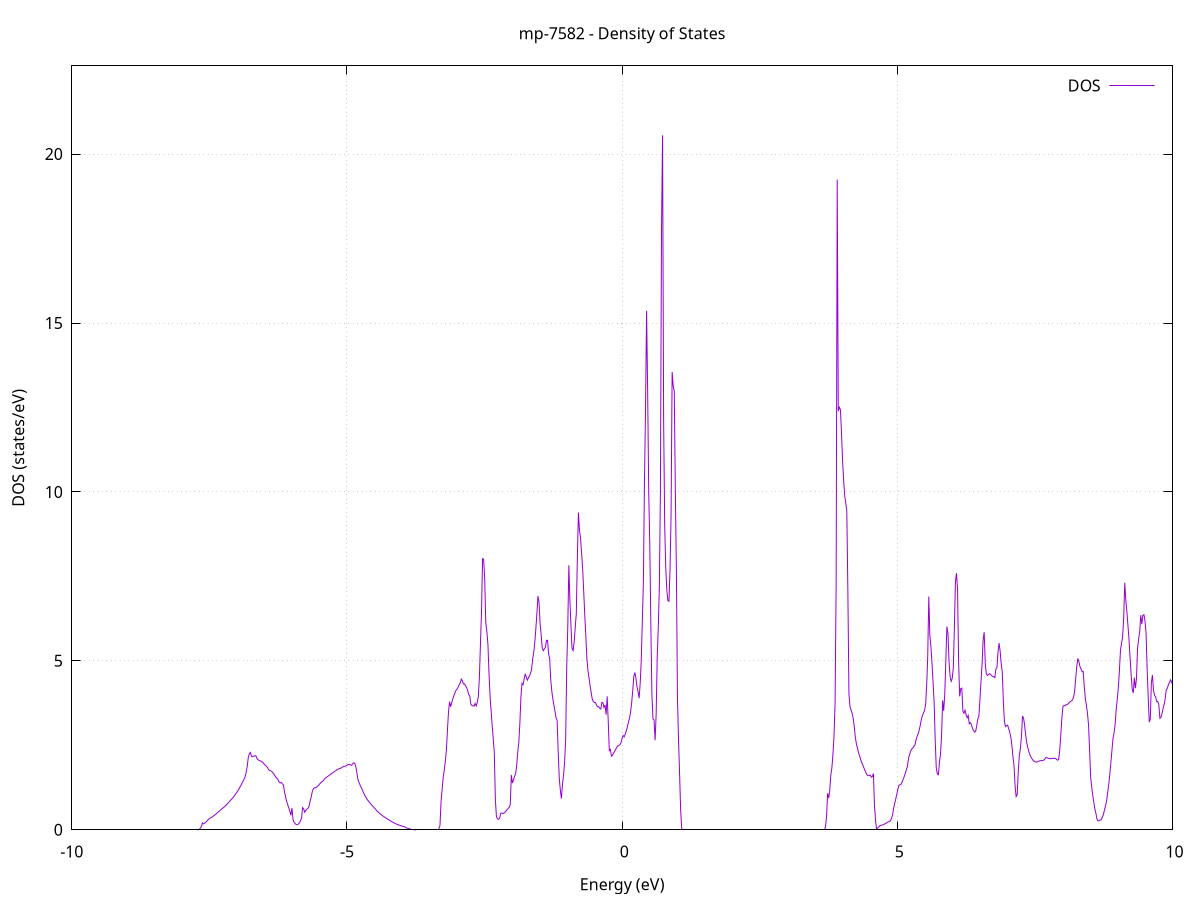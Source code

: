 set title 'mp-7582 - Density of States'
set xlabel 'Energy (eV)'
set ylabel 'DOS (states/eV)'
set grid
set xrange [-10:10]
set yrange [0:22.612]
set xzeroaxis lt -1
set terminal png size 800,600
set output 'mp-7582_dos_gnuplot.png'
plot '-' using 1:2 with lines title 'DOS'
-25.001700 0.000000
-24.982400 0.000000
-24.963000 0.000000
-24.943700 0.000000
-24.924300 0.000000
-24.905000 0.000000
-24.885600 0.000000
-24.866300 0.000000
-24.846900 0.000000
-24.827600 0.000000
-24.808200 0.000000
-24.788900 0.000000
-24.769500 0.000000
-24.750200 0.000000
-24.730800 0.000000
-24.711500 0.000000
-24.692100 0.000000
-24.672800 0.000000
-24.653400 0.000000
-24.634100 0.000000
-24.614700 0.000000
-24.595400 0.000000
-24.576000 0.000000
-24.556700 0.000000
-24.537300 0.000000
-24.518000 0.000000
-24.498600 0.000000
-24.479300 0.000000
-24.459900 0.000000
-24.440600 0.000000
-24.421200 0.000000
-24.401900 0.000000
-24.382500 0.000000
-24.363200 0.000000
-24.343800 0.000000
-24.324500 0.000000
-24.305100 0.000000
-24.285800 0.000000
-24.266400 0.000000
-24.247100 0.000000
-24.227700 0.000000
-24.208400 0.000000
-24.189000 0.000000
-24.169700 0.000000
-24.150300 0.000000
-24.131000 0.000000
-24.111600 0.000000
-24.092300 0.000000
-24.072900 0.000000
-24.053600 0.000000
-24.034200 0.000000
-24.014900 0.000000
-23.995500 0.000000
-23.976200 0.000000
-23.956800 0.000000
-23.937500 0.000000
-23.918100 0.000000
-23.898800 0.000000
-23.879400 0.000000
-23.860100 0.000000
-23.840700 0.000000
-23.821400 0.000000
-23.802000 0.000000
-23.782700 0.000000
-23.763300 0.000000
-23.744000 0.000000
-23.724600 0.000000
-23.705300 0.000000
-23.685900 0.000000
-23.666600 0.000000
-23.647200 0.000000
-23.627900 0.000000
-23.608500 0.000000
-23.589200 0.000000
-23.569800 0.000000
-23.550500 0.000000
-23.531100 0.000000
-23.511800 0.000000
-23.492400 0.000000
-23.473100 0.000000
-23.453700 0.000000
-23.434400 0.000000
-23.415000 0.000000
-23.395700 0.000000
-23.376300 0.000000
-23.357000 0.000000
-23.337600 0.000000
-23.318300 0.000000
-23.298900 0.000000
-23.279600 0.000000
-23.260200 0.000000
-23.240900 408.207700
-23.221500 0.000000
-23.202200 0.000000
-23.182800 74.386900
-23.163500 0.000000
-23.144100 0.000000
-23.124800 0.000000
-23.105400 0.000000
-23.086000 0.000000
-23.066700 0.000000
-23.047300 0.000000
-23.028000 0.000000
-23.008600 0.000000
-22.989300 0.000000
-22.969900 0.000000
-22.950600 0.000000
-22.931200 0.000000
-22.911900 0.000000
-22.892500 0.000000
-22.873200 0.000000
-22.853800 0.000000
-22.834500 0.000000
-22.815100 0.000000
-22.795800 0.000000
-22.776400 0.000000
-22.757100 0.000000
-22.737700 0.000000
-22.718400 0.000000
-22.699000 0.000000
-22.679700 0.000000
-22.660300 0.000000
-22.641000 0.000000
-22.621600 0.000000
-22.602300 0.000000
-22.582900 0.000000
-22.563600 0.000000
-22.544200 0.000000
-22.524900 0.000000
-22.505500 0.000000
-22.486200 0.000000
-22.466800 0.000000
-22.447500 0.000000
-22.428100 0.000000
-22.408800 0.000000
-22.389400 0.000000
-22.370100 0.000000
-22.350700 0.000000
-22.331400 0.000000
-22.312000 0.000000
-22.292700 0.000000
-22.273300 0.000000
-22.254000 0.000000
-22.234600 0.000000
-22.215300 0.000000
-22.195900 0.000000
-22.176600 0.000000
-22.157200 0.000000
-22.137900 0.000000
-22.118500 0.000000
-22.099200 0.000000
-22.079800 0.000000
-22.060500 0.000000
-22.041100 0.000000
-22.021800 0.000000
-22.002400 0.000000
-21.983100 0.000000
-21.963700 0.000000
-21.944400 0.000000
-21.925000 0.000000
-21.905700 0.000000
-21.886300 0.000000
-21.867000 0.000000
-21.847600 0.000000
-21.828300 0.000000
-21.808900 0.000000
-21.789600 0.000000
-21.770200 0.000000
-21.750900 0.000000
-21.731500 0.000000
-21.712200 0.000000
-21.692800 0.000000
-21.673500 0.000000
-21.654100 0.000000
-21.634800 0.000000
-21.615400 0.000000
-21.596100 0.000000
-21.576700 0.000000
-21.557400 0.000000
-21.538000 0.000000
-21.518700 0.000000
-21.499300 0.000000
-21.480000 0.000000
-21.460600 0.000000
-21.441300 0.000000
-21.421900 0.000000
-21.402600 0.000000
-21.383200 0.000000
-21.363900 0.000000
-21.344500 0.000000
-21.325200 0.000000
-21.305800 0.000000
-21.286500 0.000000
-21.267100 0.000000
-21.247800 0.000000
-21.228400 0.000000
-21.209100 0.000000
-21.189700 0.000000
-21.170400 0.000000
-21.151000 0.000000
-21.131700 0.000000
-21.112300 0.000000
-21.093000 0.000000
-21.073600 0.000000
-21.054300 0.000000
-21.034900 0.000000
-21.015600 0.000000
-20.996200 0.000000
-20.976900 0.000000
-20.957500 0.000000
-20.938200 0.000000
-20.918800 0.000000
-20.899500 0.000000
-20.880100 0.000000
-20.860800 0.000000
-20.841400 0.000000
-20.822000 0.000000
-20.802700 0.000000
-20.783300 0.000000
-20.764000 0.000000
-20.744600 0.000000
-20.725300 0.000000
-20.705900 0.000000
-20.686600 0.000000
-20.667200 0.000000
-20.647900 0.000000
-20.628500 0.000000
-20.609200 0.000000
-20.589800 0.000000
-20.570500 0.000000
-20.551100 0.000000
-20.531800 0.000000
-20.512400 0.000000
-20.493100 0.000000
-20.473700 0.000000
-20.454400 0.000000
-20.435000 0.000000
-20.415700 0.000000
-20.396300 0.000000
-20.377000 0.000000
-20.357600 0.000000
-20.338300 0.000000
-20.318900 0.000000
-20.299600 0.000000
-20.280200 0.000000
-20.260900 0.000000
-20.241500 0.000000
-20.222200 0.000000
-20.202800 0.000000
-20.183500 0.000000
-20.164100 0.000000
-20.144800 0.000000
-20.125400 0.000000
-20.106100 0.000000
-20.086700 0.000000
-20.067400 0.000000
-20.048000 0.000000
-20.028700 0.000000
-20.009300 0.000000
-19.990000 0.000000
-19.970600 0.000000
-19.951300 0.000000
-19.931900 0.000000
-19.912600 0.000000
-19.893200 0.000000
-19.873900 0.000000
-19.854500 0.000000
-19.835200 0.000000
-19.815800 0.000000
-19.796500 0.000000
-19.777100 0.000000
-19.757800 0.000000
-19.738400 0.000000
-19.719100 0.000000
-19.699700 0.000000
-19.680400 0.000000
-19.661000 0.000000
-19.641700 0.000000
-19.622300 0.000000
-19.603000 0.000000
-19.583600 0.000000
-19.564300 0.000000
-19.544900 0.000000
-19.525600 0.000000
-19.506200 0.000000
-19.486900 0.000000
-19.467500 0.000000
-19.448200 0.000000
-19.428800 0.000000
-19.409500 0.000000
-19.390100 0.000000
-19.370800 0.000000
-19.351400 0.000000
-19.332100 0.000000
-19.312700 0.000000
-19.293400 0.000000
-19.274000 0.000000
-19.254700 0.000000
-19.235300 0.000000
-19.216000 0.000000
-19.196600 0.000000
-19.177300 0.000000
-19.157900 0.000000
-19.138600 0.000000
-19.119200 0.000000
-19.099900 0.000000
-19.080500 0.000000
-19.061200 0.000000
-19.041800 0.000000
-19.022500 0.000000
-19.003100 0.000000
-18.983800 0.000000
-18.964400 0.000000
-18.945100 0.000000
-18.925700 0.000000
-18.906400 0.000000
-18.887000 0.000000
-18.867700 0.000000
-18.848300 0.000000
-18.829000 0.000000
-18.809600 0.000000
-18.790300 0.000000
-18.770900 0.000000
-18.751600 0.000000
-18.732200 0.000000
-18.712900 0.000000
-18.693500 0.000000
-18.674200 0.000000
-18.654800 0.000000
-18.635500 0.000000
-18.616100 0.000000
-18.596700 0.000000
-18.577400 0.000000
-18.558000 0.000000
-18.538700 0.000000
-18.519300 0.000000
-18.500000 0.000000
-18.480600 0.000000
-18.461300 0.000000
-18.441900 0.000000
-18.422600 0.000000
-18.403200 0.000000
-18.383900 0.000000
-18.364500 0.000000
-18.345200 0.000000
-18.325800 0.000000
-18.306500 0.000000
-18.287100 0.000000
-18.267800 0.000000
-18.248400 0.000000
-18.229100 0.000000
-18.209700 0.000000
-18.190400 0.000000
-18.171000 0.000000
-18.151700 0.000000
-18.132300 0.000000
-18.113000 0.000000
-18.093600 0.000000
-18.074300 0.000000
-18.054900 0.000000
-18.035600 0.000000
-18.016200 0.000000
-17.996900 0.000000
-17.977500 0.000000
-17.958200 0.000000
-17.938800 0.000000
-17.919500 0.000000
-17.900100 0.000000
-17.880800 0.000000
-17.861400 0.000000
-17.842100 0.000000
-17.822700 0.000000
-17.803400 0.000000
-17.784000 0.000000
-17.764700 0.000000
-17.745300 0.000000
-17.726000 0.000000
-17.706600 0.000000
-17.687300 0.000000
-17.667900 0.000000
-17.648600 0.000000
-17.629200 0.000000
-17.609900 0.000000
-17.590500 0.000000
-17.571200 0.000000
-17.551800 0.000000
-17.532500 0.000000
-17.513100 0.000000
-17.493800 0.000000
-17.474400 0.000000
-17.455100 0.000000
-17.435700 0.000000
-17.416400 0.000000
-17.397000 0.000000
-17.377700 0.000000
-17.358300 0.000000
-17.339000 0.000000
-17.319600 0.000000
-17.300300 0.000000
-17.280900 0.000000
-17.261600 0.000000
-17.242200 0.000000
-17.222900 0.000000
-17.203500 0.000000
-17.184200 0.000000
-17.164800 0.000000
-17.145500 0.000000
-17.126100 0.000000
-17.106800 0.000000
-17.087400 0.000000
-17.068100 0.000000
-17.048700 0.000000
-17.029400 0.000000
-17.010000 0.000000
-16.990700 0.000000
-16.971300 0.000000
-16.952000 0.000000
-16.932600 0.000000
-16.913300 0.000000
-16.893900 0.000000
-16.874600 0.000000
-16.855200 0.000000
-16.835900 0.000000
-16.816500 0.000000
-16.797200 0.000000
-16.777800 0.000000
-16.758500 0.000000
-16.739100 0.000000
-16.719800 0.000000
-16.700400 0.000000
-16.681100 0.000000
-16.661700 0.000000
-16.642400 0.000000
-16.623000 0.000000
-16.603700 0.000000
-16.584300 0.000000
-16.565000 0.000000
-16.545600 0.000000
-16.526300 0.000000
-16.506900 0.000000
-16.487600 0.000000
-16.468200 0.000000
-16.448900 0.000000
-16.429500 0.000000
-16.410200 0.000000
-16.390800 0.000000
-16.371500 0.000000
-16.352100 0.000000
-16.332700 0.000000
-16.313400 0.000000
-16.294000 0.000000
-16.274700 0.000000
-16.255300 0.000000
-16.236000 0.000000
-16.216600 0.000000
-16.197300 0.000000
-16.177900 0.000000
-16.158600 0.000000
-16.139200 0.000000
-16.119900 0.000000
-16.100500 0.000000
-16.081200 0.000000
-16.061800 0.000000
-16.042500 0.000000
-16.023100 0.000000
-16.003800 0.000000
-15.984400 0.000000
-15.965100 0.000000
-15.945700 0.000000
-15.926400 0.000000
-15.907000 0.000000
-15.887700 0.000000
-15.868300 0.000000
-15.849000 0.000000
-15.829600 0.000000
-15.810300 0.000000
-15.790900 0.000000
-15.771600 0.000000
-15.752200 0.000000
-15.732900 0.000000
-15.713500 0.000000
-15.694200 0.000000
-15.674800 0.000000
-15.655500 0.000000
-15.636100 0.000000
-15.616800 0.000000
-15.597400 0.000000
-15.578100 0.000000
-15.558700 0.000000
-15.539400 0.000000
-15.520000 0.000000
-15.500700 0.000000
-15.481300 0.000000
-15.462000 0.000000
-15.442600 0.000000
-15.423300 0.000000
-15.403900 0.000000
-15.384600 0.000000
-15.365200 0.000000
-15.345900 0.000000
-15.326500 0.000000
-15.307200 0.000000
-15.287800 0.000000
-15.268500 0.000000
-15.249100 0.000000
-15.229800 0.000000
-15.210400 0.000000
-15.191100 0.000000
-15.171700 0.000000
-15.152400 0.000000
-15.133000 0.000000
-15.113700 0.000000
-15.094300 0.000000
-15.075000 0.000000
-15.055600 0.000000
-15.036300 0.000000
-15.016900 0.000000
-14.997600 0.000000
-14.978200 0.000000
-14.958900 0.000000
-14.939500 0.000000
-14.920200 0.000000
-14.900800 0.000000
-14.881500 0.000000
-14.862100 0.000000
-14.842800 0.000000
-14.823400 0.000000
-14.804100 0.000000
-14.784700 0.000000
-14.765400 0.000000
-14.746000 0.000000
-14.726700 0.000000
-14.707300 0.000000
-14.688000 0.000000
-14.668600 0.000000
-14.649300 0.000000
-14.629900 0.000000
-14.610600 0.000000
-14.591200 0.000000
-14.571900 0.000000
-14.552500 0.000000
-14.533200 0.000000
-14.513800 0.000000
-14.494500 0.000000
-14.475100 0.000000
-14.455800 0.000000
-14.436400 0.000000
-14.417100 0.000000
-14.397700 0.000000
-14.378400 0.000000
-14.359000 0.000000
-14.339700 0.000000
-14.320300 0.000000
-14.301000 0.000000
-14.281600 0.000000
-14.262300 0.000000
-14.242900 0.000000
-14.223600 0.000000
-14.204200 0.000000
-14.184900 0.000000
-14.165500 0.000000
-14.146200 0.000000
-14.126800 0.000000
-14.107400 0.000000
-14.088100 0.000000
-14.068700 0.000000
-14.049400 0.000000
-14.030000 0.000000
-14.010700 0.000000
-13.991300 0.000000
-13.972000 0.000000
-13.952600 0.000000
-13.933300 0.000000
-13.913900 0.000000
-13.894600 0.000000
-13.875200 0.000000
-13.855900 0.000000
-13.836500 0.000000
-13.817200 0.000000
-13.797800 0.000000
-13.778500 0.000000
-13.759100 0.000000
-13.739800 0.000000
-13.720400 0.000000
-13.701100 0.000000
-13.681700 0.000000
-13.662400 0.000000
-13.643000 0.000000
-13.623700 0.000000
-13.604300 0.000000
-13.585000 0.000000
-13.565600 0.000000
-13.546300 0.000000
-13.526900 0.000000
-13.507600 0.000000
-13.488200 0.000000
-13.468900 0.000000
-13.449500 0.000000
-13.430200 0.000000
-13.410800 0.000000
-13.391500 0.000000
-13.372100 0.000000
-13.352800 0.000000
-13.333400 0.000000
-13.314100 0.000000
-13.294700 0.000000
-13.275400 0.000000
-13.256000 0.000000
-13.236700 0.000000
-13.217300 0.000000
-13.198000 0.000000
-13.178600 0.000000
-13.159300 0.000000
-13.139900 0.000000
-13.120600 0.000000
-13.101200 0.000000
-13.081900 0.000000
-13.062500 0.000000
-13.043200 0.000000
-13.023800 0.000000
-13.004500 0.000000
-12.985100 0.000000
-12.965800 0.000000
-12.946400 0.000000
-12.927100 0.000000
-12.907700 0.000000
-12.888400 0.000000
-12.869000 0.000000
-12.849700 0.000000
-12.830300 0.000000
-12.811000 0.000000
-12.791600 0.000000
-12.772300 0.000000
-12.752900 0.000000
-12.733600 0.008600
-12.714200 0.307800
-12.694900 0.477400
-12.675500 0.634200
-12.656200 0.817100
-12.636800 0.869200
-12.617500 0.965800
-12.598100 1.073500
-12.578800 1.193300
-12.559400 1.275200
-12.540100 1.356600
-12.520700 1.434300
-12.501400 1.521200
-12.482000 1.631300
-12.462700 1.741500
-12.443300 1.829900
-12.424000 1.922900
-12.404600 2.024700
-12.385300 2.141200
-12.365900 2.268500
-12.346600 2.405800
-12.327200 2.553800
-12.307900 2.717400
-12.288500 2.962700
-12.269200 3.266800
-12.249800 3.862300
-12.230500 4.046700
-12.211100 3.879100
-12.191800 4.000800
-12.172400 3.750900
-12.153100 3.578800
-12.133700 3.496400
-12.114400 3.418800
-12.095000 3.254500
-12.075700 3.113300
-12.056300 2.995400
-12.037000 2.895400
-12.017600 2.815900
-11.998300 2.679700
-11.978900 2.499100
-11.959600 2.323600
-11.940200 2.302700
-11.920900 2.158800
-11.901500 2.172000
-11.882200 2.002500
-11.862800 1.474600
-11.843400 0.697700
-11.824100 0.311700
-11.804700 0.111400
-11.785400 0.009500
-11.766000 0.000000
-11.746700 0.055300
-11.727300 0.161500
-11.708000 0.335500
-11.688600 0.663100
-11.669300 1.217500
-11.649900 1.717800
-11.630600 1.930700
-11.611200 1.996500
-11.591900 2.188600
-11.572500 2.186900
-11.553200 2.233700
-11.533800 2.380200
-11.514500 2.496300
-11.495100 2.597000
-11.475800 2.672500
-11.456400 2.754200
-11.437100 2.812600
-11.417700 2.948900
-11.398400 3.079500
-11.379000 3.131900
-11.359700 3.226300
-11.340300 3.399000
-11.321000 3.595100
-11.301600 3.457500
-11.282300 3.474600
-11.262900 3.165700
-11.243600 2.720800
-11.224200 2.491300
-11.204900 2.297200
-11.185500 2.134200
-11.166200 2.010200
-11.146800 1.896100
-11.127500 1.792200
-11.108100 1.698700
-11.088800 1.615700
-11.069400 1.538800
-11.050100 1.465500
-11.030700 1.399100
-11.011400 1.338100
-10.992000 1.278600
-10.972700 1.220800
-10.953300 1.165800
-10.934000 1.112600
-10.914600 1.060800
-10.895300 1.009800
-10.875900 0.965300
-10.856600 0.923500
-10.837200 0.883700
-10.817900 0.842900
-10.798500 0.803200
-10.779200 0.760400
-10.759800 0.723700
-10.740500 0.692500
-10.721100 0.661800
-10.701800 0.629600
-10.682400 0.591700
-10.663100 0.562100
-10.643700 0.534900
-10.624400 1.481500
-10.605000 6.853300
-10.585700 15.601200
-10.566300 50.613100
-10.547000 25.576500
-10.527600 13.191000
-10.508300 7.206900
-10.488900 4.134200
-10.469600 5.645900
-10.450200 7.203400
-10.430900 7.547700
-10.411500 7.805600
-10.392200 7.864200
-10.372800 8.049100
-10.353500 7.883500
-10.334100 8.083700
-10.314800 6.193500
-10.295400 4.841500
-10.276100 3.797600
-10.256700 3.087500
-10.237400 2.656400
-10.218000 2.200500
-10.198700 1.784200
-10.179300 1.490700
-10.160000 1.231900
-10.140600 0.991800
-10.121300 0.666900
-10.101900 0.486800
-10.082600 0.039700
-10.063200 0.000000
-10.043900 0.000000
-10.024500 0.000000
-10.005200 0.000000
-9.985800 0.000000
-9.966500 0.000000
-9.947100 0.000000
-9.927800 0.000000
-9.908400 0.000000
-9.889100 0.000000
-9.869700 0.000000
-9.850400 0.000000
-9.831000 0.000000
-9.811700 0.000000
-9.792300 0.000000
-9.773000 0.000000
-9.753600 0.000000
-9.734300 0.000000
-9.714900 0.000000
-9.695600 0.000000
-9.676200 0.000000
-9.656900 0.000000
-9.637500 0.000000
-9.618100 0.000000
-9.598800 0.000000
-9.579400 0.000000
-9.560100 0.000000
-9.540700 0.000000
-9.521400 0.000000
-9.502000 0.000000
-9.482700 0.000000
-9.463300 0.000000
-9.444000 0.000000
-9.424600 0.000000
-9.405300 0.000000
-9.385900 0.000000
-9.366600 0.000000
-9.347200 0.000000
-9.327900 0.000000
-9.308500 0.000000
-9.289200 0.000000
-9.269800 0.000000
-9.250500 0.000000
-9.231100 0.000000
-9.211800 0.000000
-9.192400 0.000000
-9.173100 0.000000
-9.153700 0.000000
-9.134400 0.000000
-9.115000 0.000000
-9.095700 0.000000
-9.076300 0.000000
-9.057000 0.000000
-9.037600 0.000000
-9.018300 0.000000
-8.998900 0.000000
-8.979600 0.000000
-8.960200 0.000000
-8.940900 0.000000
-8.921500 0.000000
-8.902200 0.000000
-8.882800 0.000000
-8.863500 0.000000
-8.844100 0.000000
-8.824800 0.000000
-8.805400 0.000000
-8.786100 0.000000
-8.766700 0.000000
-8.747400 0.000000
-8.728000 0.000000
-8.708700 0.000000
-8.689300 0.000000
-8.670000 0.000000
-8.650600 0.000000
-8.631300 0.000000
-8.611900 0.000000
-8.592600 0.000000
-8.573200 0.000000
-8.553900 0.000000
-8.534500 0.000000
-8.515200 0.000000
-8.495800 0.000000
-8.476500 0.000000
-8.457100 0.000000
-8.437800 0.000000
-8.418400 0.000000
-8.399100 0.000000
-8.379700 0.000000
-8.360400 0.000000
-8.341000 0.000000
-8.321700 0.000000
-8.302300 0.000000
-8.283000 0.000000
-8.263600 0.000000
-8.244300 0.000000
-8.224900 0.000000
-8.205600 0.000000
-8.186200 0.000000
-8.166900 0.000000
-8.147500 0.000000
-8.128200 0.000000
-8.108800 0.000000
-8.089500 0.000000
-8.070100 0.000000
-8.050800 0.000000
-8.031400 0.000000
-8.012100 0.000000
-7.992700 0.000000
-7.973400 0.000000
-7.954000 0.000000
-7.934700 0.000000
-7.915300 0.000000
-7.896000 0.000000
-7.876600 0.000000
-7.857300 0.000000
-7.837900 0.000000
-7.818600 0.000000
-7.799200 0.000000
-7.779900 0.000000
-7.760500 0.000000
-7.741200 0.000000
-7.721800 0.000000
-7.702500 0.000200
-7.683100 0.012700
-7.663800 0.045100
-7.644400 0.097500
-7.625100 0.203400
-7.605700 0.173100
-7.586400 0.195800
-7.567000 0.221700
-7.547700 0.252000
-7.528300 0.286300
-7.509000 0.318800
-7.489600 0.341400
-7.470300 0.362300
-7.450900 0.378900
-7.431600 0.401400
-7.412200 0.424400
-7.392900 0.448900
-7.373500 0.474600
-7.354100 0.502900
-7.334800 0.534000
-7.315400 0.558700
-7.296100 0.585400
-7.276700 0.614200
-7.257400 0.641200
-7.238000 0.666300
-7.218700 0.692300
-7.199300 0.720800
-7.180000 0.757700
-7.160600 0.790900
-7.141300 0.825400
-7.121900 0.861300
-7.102600 0.896900
-7.083200 0.930200
-7.063900 0.964800
-7.044500 1.007000
-7.025200 1.051900
-7.005800 1.097800
-6.986500 1.145800
-6.967100 1.199300
-6.947800 1.255700
-6.928400 1.311100
-6.909100 1.369900
-6.889700 1.432200
-6.870400 1.498000
-6.851000 1.566900
-6.831700 1.697900
-6.812300 1.880500
-6.793000 2.139900
-6.773600 2.254400
-6.754300 2.289900
-6.734900 2.174800
-6.715600 2.161800
-6.696200 2.172000
-6.676900 2.189000
-6.657500 2.195000
-6.638200 2.126100
-6.618800 2.073400
-6.599500 2.058000
-6.580100 2.040600
-6.560800 2.032200
-6.541400 2.013900
-6.522100 1.981400
-6.502700 1.942300
-6.483400 1.909800
-6.464000 1.877500
-6.444700 1.845300
-6.425300 1.782700
-6.406000 1.757000
-6.386600 1.743200
-6.367300 1.726400
-6.347900 1.695400
-6.328600 1.650200
-6.309200 1.600400
-6.289900 1.551500
-6.270500 1.521100
-6.251200 1.480000
-6.231800 1.411600
-6.212500 1.387800
-6.193100 1.398600
-6.173800 1.363900
-6.154400 1.327400
-6.135100 1.119500
-6.115700 0.976100
-6.096400 0.846400
-6.077000 0.745000
-6.057700 0.649500
-6.038300 0.555300
-6.019000 0.427100
-5.999600 0.641500
-5.980300 0.302200
-5.960900 0.219800
-5.941600 0.184000
-5.922200 0.154000
-5.902900 0.149200
-5.883500 0.168600
-5.864200 0.205500
-5.844800 0.265900
-5.825500 0.343000
-5.806100 0.657400
-5.786800 0.616500
-5.767400 0.520000
-5.748100 0.576200
-5.728700 0.607800
-5.709400 0.636300
-5.690000 0.683400
-5.670700 0.847800
-5.651300 0.962700
-5.632000 1.114900
-5.612600 1.208600
-5.593300 1.242300
-5.573900 1.242100
-5.554600 1.257800
-5.535200 1.290500
-5.515900 1.315400
-5.496500 1.355100
-5.477200 1.391700
-5.457800 1.425100
-5.438500 1.438500
-5.419100 1.482300
-5.399800 1.517800
-5.380400 1.544900
-5.361100 1.565500
-5.341700 1.587400
-5.322400 1.613400
-5.303000 1.639900
-5.283700 1.660100
-5.264300 1.681000
-5.245000 1.702600
-5.225600 1.725100
-5.206300 1.747300
-5.186900 1.770100
-5.167600 1.789700
-5.148200 1.804500
-5.128800 1.815300
-5.109500 1.826000
-5.090100 1.842400
-5.070800 1.865300
-5.051400 1.880400
-5.032100 1.883000
-5.012700 1.895600
-4.993400 1.919900
-4.974000 1.932900
-4.954700 1.928900
-4.935300 1.921000
-4.916000 1.908800
-4.896600 1.956200
-4.877300 1.980200
-4.857900 1.970000
-4.838600 1.865600
-4.819200 1.672800
-4.799900 1.477800
-4.780500 1.397000
-4.761200 1.323000
-4.741800 1.252400
-4.722500 1.184100
-4.703100 1.114100
-4.683800 1.043800
-4.664400 0.984100
-4.645100 0.929400
-4.625700 0.881300
-4.606400 0.841300
-4.587000 0.803000
-4.567700 0.766000
-4.548300 0.730200
-4.529000 0.695800
-4.509600 0.662400
-4.490300 0.626000
-4.470900 0.588800
-4.451600 0.555100
-4.432200 0.523800
-4.412900 0.494000
-4.393500 0.466200
-4.374200 0.441000
-4.354800 0.417800
-4.335500 0.395400
-4.316100 0.373900
-4.296800 0.353200
-4.277400 0.333200
-4.258100 0.311000
-4.238700 0.292900
-4.219400 0.274000
-4.200000 0.255100
-4.180700 0.236300
-4.161300 0.218000
-4.142000 0.201500
-4.122600 0.185900
-4.103300 0.171200
-4.083900 0.157700
-4.064600 0.145300
-4.045200 0.134200
-4.025900 0.124200
-4.006500 0.114800
-3.987200 0.105700
-3.967800 0.096800
-3.948500 0.088100
-3.929100 0.062300
-3.909800 0.050500
-3.890400 0.039300
-3.871100 0.029400
-3.851700 0.021000
-3.832400 0.014000
-3.813000 0.008400
-3.793700 0.004200
-3.774300 0.001500
-3.755000 0.000100
-3.735600 0.000000
-3.716300 0.000000
-3.696900 0.000000
-3.677600 0.000000
-3.658200 0.000000
-3.638900 0.000000
-3.619500 0.000000
-3.600200 0.000000
-3.580800 0.000000
-3.561500 0.000000
-3.542100 0.000000
-3.522800 0.000000
-3.503400 0.000000
-3.484100 0.000000
-3.464700 0.000000
-3.445400 0.000000
-3.426000 0.000000
-3.406700 0.000000
-3.387300 0.000000
-3.368000 0.000000
-3.348600 0.000000
-3.329300 0.000000
-3.309900 0.125500
-3.290600 0.835400
-3.271200 1.187000
-3.251900 1.545300
-3.232500 1.763800
-3.213200 2.032600
-3.193800 2.351400
-3.174500 2.938100
-3.155100 3.493100
-3.135800 3.789000
-3.116400 3.642700
-3.097100 3.762700
-3.077700 3.874400
-3.058400 3.963700
-3.039000 4.051300
-3.019700 4.127300
-3.000300 4.163000
-2.981000 4.221100
-2.961600 4.288100
-2.942300 4.346400
-2.922900 4.460100
-2.903600 4.414000
-2.884200 4.313100
-2.864800 4.322300
-2.845500 4.263700
-2.826100 4.217200
-2.806800 4.116400
-2.787400 4.002400
-2.768100 3.957600
-2.748700 3.713500
-2.729400 3.674900
-2.710000 3.670900
-2.690700 3.660300
-2.671300 3.739300
-2.652000 3.664400
-2.632600 3.766100
-2.613300 3.942300
-2.593900 4.511100
-2.574600 5.502800
-2.555200 6.440500
-2.535900 8.026300
-2.516500 8.001800
-2.497200 7.414900
-2.477800 6.132000
-2.458500 5.873100
-2.439100 5.501300
-2.419800 4.650300
-2.400400 3.965200
-2.381100 3.527100
-2.361700 3.092600
-2.342400 2.694000
-2.323000 2.289700
-2.303700 0.891100
-2.284300 0.392800
-2.265000 0.322000
-2.245600 0.309100
-2.226300 0.344300
-2.206900 0.487700
-2.187600 0.498400
-2.168200 0.479600
-2.148900 0.488000
-2.129500 0.519300
-2.110200 0.555400
-2.090800 0.592800
-2.071500 0.630100
-2.052100 0.667500
-2.032800 0.745000
-2.013400 1.621400
-1.994100 1.381500
-1.974700 1.473700
-1.955400 1.576200
-1.936000 1.665100
-1.916700 1.883900
-1.897300 2.302500
-1.878000 2.583000
-1.858600 3.144300
-1.839300 3.937600
-1.819900 4.332800
-1.800600 4.293900
-1.781200 4.463200
-1.761900 4.616300
-1.742500 4.519900
-1.723200 4.428300
-1.703800 4.492300
-1.684500 4.555700
-1.665100 4.626300
-1.645800 4.744600
-1.626400 5.046100
-1.607100 5.235500
-1.587700 5.536800
-1.568400 5.937400
-1.549000 6.402500
-1.529700 6.918400
-1.510300 6.741000
-1.491000 6.104500
-1.471600 5.776100
-1.452300 5.382300
-1.432900 5.302700
-1.413600 5.355400
-1.394200 5.397800
-1.374900 5.610300
-1.355500 5.607500
-1.336200 5.200800
-1.316800 5.071300
-1.297500 4.438300
-1.278100 4.102800
-1.258800 3.870100
-1.239400 3.684300
-1.220100 3.504800
-1.200700 3.312100
-1.181400 3.234200
-1.162000 2.295700
-1.142700 1.530300
-1.123300 1.176100
-1.104000 0.922600
-1.084600 1.334100
-1.065300 1.620800
-1.045900 1.993200
-1.026600 2.660700
-1.007200 4.794500
-0.987900 5.994700
-0.968500 7.829900
-0.949200 6.775900
-0.929800 6.032100
-0.910500 5.361500
-0.891100 5.304700
-0.871800 5.551900
-0.852400 5.993800
-0.833100 6.394600
-0.813700 8.069800
-0.794400 9.390800
-0.775000 8.862100
-0.755700 8.631900
-0.736300 8.185700
-0.717000 7.700100
-0.697600 7.028900
-0.678300 6.318600
-0.658900 5.702100
-0.639500 5.043600
-0.620200 4.699100
-0.600800 4.480100
-0.581500 4.255200
-0.562100 4.053900
-0.542800 3.865900
-0.523400 3.794000
-0.504100 3.768200
-0.484700 3.767100
-0.465400 3.687600
-0.446000 3.646800
-0.426700 3.643000
-0.407300 3.593700
-0.388000 3.574500
-0.368600 3.767300
-0.349300 3.762800
-0.329900 3.620700
-0.310600 3.692100
-0.291200 3.408700
-0.271900 3.948900
-0.252500 3.208300
-0.233200 2.340200
-0.213800 2.377100
-0.194500 2.178200
-0.175100 2.201500
-0.155800 2.272900
-0.136400 2.322400
-0.117100 2.376300
-0.097700 2.443400
-0.078400 2.485900
-0.059000 2.499300
-0.039700 2.516600
-0.020300 2.577100
-0.001000 2.706000
0.018400 2.791000
0.037700 2.752200
0.057100 2.835400
0.076400 2.937000
0.095800 3.050400
0.115100 3.185300
0.134500 3.320400
0.153800 3.491800
0.173200 3.762900
0.192500 4.128100
0.211900 4.543600
0.231200 4.654400
0.250600 4.486700
0.269900 4.233300
0.289300 4.084400
0.308600 3.896500
0.328000 4.337000
0.347300 5.017000
0.366700 6.175600
0.386000 7.341300
0.405400 10.276400
0.424700 12.414200
0.444100 15.361900
0.463400 13.000000
0.482800 10.006900
0.502100 8.466900
0.521500 6.068900
0.540800 4.002100
0.560200 3.281900
0.579500 3.253500
0.598900 2.652200
0.618200 3.436200
0.637600 5.147500
0.656900 5.996500
0.676300 7.201600
0.695600 10.078000
0.715000 17.701300
0.734300 20.556000
0.753700 12.148100
0.773000 9.024800
0.792400 7.748100
0.811700 7.095700
0.831100 6.785700
0.850400 6.762600
0.869800 7.678400
0.889100 9.327400
0.908500 13.550800
0.927800 13.143100
0.947200 12.973800
0.966500 10.038200
0.985900 7.650100
1.005200 3.920300
1.024600 2.657000
1.043900 1.646200
1.063300 0.572000
1.082600 0.031900
1.102000 0.001100
1.121300 0.000000
1.140700 0.000000
1.160000 0.000000
1.179400 0.000000
1.198700 0.000000
1.218100 0.000000
1.237400 0.000000
1.256800 0.000000
1.276100 0.000000
1.295500 0.000000
1.314800 0.000000
1.334200 0.000000
1.353500 0.000000
1.372900 0.000000
1.392200 0.000000
1.411600 0.000000
1.430900 0.000000
1.450300 0.000000
1.469600 0.000000
1.489000 0.000000
1.508300 0.000000
1.527700 0.000000
1.547000 0.000000
1.566400 0.000000
1.585700 0.000000
1.605100 0.000000
1.624500 0.000000
1.643800 0.000000
1.663200 0.000000
1.682500 0.000000
1.701900 0.000000
1.721200 0.000000
1.740600 0.000000
1.759900 0.000000
1.779300 0.000000
1.798600 0.000000
1.818000 0.000000
1.837300 0.000000
1.856700 0.000000
1.876000 0.000000
1.895400 0.000000
1.914700 0.000000
1.934100 0.000000
1.953400 0.000000
1.972800 0.000000
1.992100 0.000000
2.011500 0.000000
2.030800 0.000000
2.050200 0.000000
2.069500 0.000000
2.088900 0.000000
2.108200 0.000000
2.127600 0.000000
2.146900 0.000000
2.166300 0.000000
2.185600 0.000000
2.205000 0.000000
2.224300 0.000000
2.243700 0.000000
2.263000 0.000000
2.282400 0.000000
2.301700 0.000000
2.321100 0.000000
2.340400 0.000000
2.359800 0.000000
2.379100 0.000000
2.398500 0.000000
2.417800 0.000000
2.437200 0.000000
2.456500 0.000000
2.475900 0.000000
2.495200 0.000000
2.514600 0.000000
2.533900 0.000000
2.553300 0.000000
2.572600 0.000000
2.592000 0.000000
2.611300 0.000000
2.630700 0.000000
2.650000 0.000000
2.669400 0.000000
2.688700 0.000000
2.708100 0.000000
2.727400 0.000000
2.746800 0.000000
2.766100 0.000000
2.785500 0.000000
2.804800 0.000000
2.824200 0.000000
2.843500 0.000000
2.862900 0.000000
2.882200 0.000000
2.901600 0.000000
2.920900 0.000000
2.940300 0.000000
2.959600 0.000000
2.979000 0.000000
2.998300 0.000000
3.017700 0.000000
3.037000 0.000000
3.056400 0.000000
3.075700 0.000000
3.095100 0.000000
3.114400 0.000000
3.133800 0.000000
3.153100 0.000000
3.172500 0.000000
3.191800 0.000000
3.211200 0.000000
3.230500 0.000000
3.249900 0.000000
3.269200 0.000000
3.288600 0.000000
3.307900 0.000000
3.327300 0.000000
3.346600 0.000000
3.366000 0.000000
3.385300 0.000000
3.404700 0.000000
3.424000 0.000000
3.443400 0.000000
3.462700 0.000000
3.482100 0.000000
3.501400 0.000000
3.520800 0.000000
3.540100 0.000000
3.559500 0.000000
3.578800 0.000000
3.598200 0.000000
3.617500 0.000000
3.636900 0.000000
3.656200 0.000000
3.675600 0.000000
3.694900 0.085700
3.714300 0.406300
3.733600 1.077600
3.753000 0.937100
3.772300 1.168100
3.791700 1.624400
3.811000 1.830700
3.830400 2.240700
3.849700 2.779300
3.869100 3.749300
3.888500 7.252600
3.907800 19.247300
3.927200 12.391000
3.946500 12.508800
3.965900 12.435400
3.985200 11.778400
4.004600 10.942800
4.023900 10.359600
4.043300 9.903700
4.062600 9.679800
4.082000 9.443500
4.101300 7.087700
4.120700 4.024300
4.140000 3.641200
4.159400 3.552200
4.178700 3.441800
4.198100 3.303300
4.217400 3.051800
4.236800 2.737700
4.256100 2.548500
4.275500 2.411100
4.294800 2.289200
4.314200 2.185500
4.333500 2.084800
4.352900 1.990600
4.372200 1.922500
4.391600 1.837800
4.410900 1.761200
4.430300 1.691200
4.449600 1.626800
4.469000 1.601000
4.488300 1.602900
4.507700 1.620400
4.527000 1.555700
4.546400 1.575700
4.565700 1.666200
4.585100 0.704300
4.604400 0.273900
4.623800 0.021600
4.643100 0.047400
4.662500 0.083100
4.681800 0.120600
4.701200 0.127500
4.720500 0.139100
4.739900 0.150700
4.759200 0.163700
4.778600 0.179200
4.797900 0.197100
4.817300 0.215800
4.836600 0.234700
4.856000 0.251800
4.875300 0.265900
4.894700 0.342300
4.914000 0.433600
4.933400 0.641100
4.952700 0.780500
4.972100 0.917700
4.991400 1.055800
5.010800 1.202100
5.030100 1.318000
5.049500 1.333700
5.068800 1.349200
5.088200 1.418500
5.107500 1.496600
5.126900 1.581700
5.146200 1.678100
5.165600 1.783000
5.184900 1.885800
5.204300 2.126300
5.223600 2.226500
5.243000 2.330000
5.262300 2.392900
5.281700 2.418100
5.301000 2.473000
5.320400 2.511000
5.339700 2.659500
5.359100 2.757100
5.378400 2.846800
5.397800 2.948500
5.417100 3.096800
5.436500 3.263600
5.455800 3.384200
5.475200 3.450600
5.494500 3.536900
5.513900 3.689400
5.533200 4.258500
5.552600 5.140000
5.571900 6.903400
5.591300 5.749300
5.610600 5.419200
5.630000 4.938200
5.649300 4.369600
5.668700 3.777500
5.688000 2.678100
5.707400 1.841900
5.726700 1.653600
5.746100 1.631000
5.765400 1.996900
5.784800 2.242400
5.804100 2.800200
5.823500 3.829400
5.842800 3.520900
5.862200 4.032700
5.881500 5.021000
5.900900 6.014300
5.920200 5.806700
5.939600 4.981700
5.958900 4.544000
5.978300 4.395000
5.997600 4.478800
6.017000 4.789100
6.036300 5.934100
6.055700 7.333300
6.075000 7.598000
6.094400 7.111400
6.113800 4.974900
6.133100 3.947800
6.152500 4.178800
6.171800 4.191900
6.191200 3.514100
6.210500 3.449100
6.229900 3.540200
6.249200 3.409100
6.268600 3.315900
6.287900 3.382700
6.307300 3.139000
6.326600 3.172200
6.346000 3.111900
6.365300 2.999700
6.384700 2.945500
6.404000 2.891100
6.423400 2.912900
6.442700 3.077800
6.462100 3.275700
6.481400 3.352700
6.500800 3.844800
6.520100 4.377100
6.539500 4.889600
6.558800 5.615400
6.578200 5.847600
6.597500 4.922100
6.616900 4.626600
6.636200 4.566900
6.655600 4.601000
6.674900 4.620900
6.694300 4.599200
6.713600 4.560000
6.733000 4.539800
6.752300 4.529500
6.771700 4.500900
6.791000 4.759400
6.810400 4.800100
6.829700 5.264700
6.849100 5.527600
6.868400 5.284900
6.887800 4.914300
6.907100 4.674900
6.926500 3.795900
6.945800 3.202700
6.965200 3.055600
6.984500 3.080300
7.003900 3.094400
7.023200 2.995400
7.042600 2.890800
7.061900 2.747700
7.081300 2.507100
7.100600 2.159400
7.120000 1.915700
7.139300 1.305900
7.158700 0.983200
7.178000 1.029500
7.197400 1.719000
7.216700 2.196900
7.236100 2.402300
7.255400 2.758700
7.274800 3.366500
7.294100 3.306200
7.313500 3.085300
7.332800 2.793100
7.352200 2.569100
7.371500 2.423000
7.390900 2.309300
7.410200 2.216500
7.429600 2.147200
7.448900 2.095400
7.468300 2.051600
7.487600 2.027500
7.507000 2.008900
7.526300 2.004500
7.545700 2.010300
7.565000 2.027700
7.584400 2.039500
7.603700 2.045800
7.623100 2.045000
7.642400 2.050500
7.661800 2.061800
7.681100 2.093300
7.700500 2.138800
7.719800 2.129700
7.739200 2.117600
7.758500 2.107300
7.777900 2.102900
7.797200 2.105600
7.816600 2.113500
7.835900 2.112600
7.855300 2.118000
7.874600 2.112600
7.894000 2.079900
7.913300 2.057800
7.932700 2.089500
7.952000 2.374100
7.971400 2.837100
7.990700 3.328200
8.010100 3.654300
8.029400 3.677300
8.048800 3.669600
8.068100 3.702500
8.087500 3.706000
8.106800 3.734100
8.126200 3.771900
8.145500 3.799300
8.164900 3.817700
8.184200 3.847400
8.203600 3.930600
8.222900 4.112400
8.242300 4.501300
8.261600 4.849300
8.281000 5.074200
8.300300 4.966900
8.319700 4.825700
8.339000 4.759300
8.358400 4.678300
8.377800 4.685100
8.397100 4.234000
8.416500 3.878500
8.435800 3.679300
8.455200 3.448500
8.474500 3.097100
8.493900 2.363500
8.513200 1.543400
8.532600 1.257500
8.551900 1.003200
8.571300 0.803700
8.590600 0.607300
8.610000 0.472900
8.629300 0.301000
8.648700 0.260600
8.668000 0.270100
8.687400 0.290500
8.706700 0.297600
8.726100 0.379000
8.745400 0.453300
8.764800 0.595900
8.784100 0.715000
8.803500 0.868800
8.822800 1.114800
8.842200 1.350000
8.861500 1.649000
8.880900 2.011400
8.900200 2.356400
8.919600 2.710100
8.938900 2.877900
8.958300 3.132100
8.977600 3.569500
8.997000 3.879700
9.016300 4.214500
9.035700 4.716800
9.055000 5.326000
9.074400 5.515500
9.093700 5.718000
9.113100 6.258900
9.132400 7.311600
9.151800 6.795200
9.171100 6.465700
9.190500 6.049400
9.209800 5.630900
9.229200 5.091900
9.248500 4.587600
9.267900 4.167000
9.287200 4.048700
9.306600 4.501800
9.325900 4.190900
9.345300 4.471000
9.364600 5.359400
9.384000 5.639300
9.403300 5.842600
9.422700 6.351400
9.442000 6.084900
9.461400 6.349000
9.480700 6.366800
9.500100 6.178200
9.519400 5.833600
9.538800 4.786200
9.558100 3.956100
9.577500 3.188900
9.596800 3.284900
9.616200 4.360100
9.635500 4.577900
9.654900 4.126600
9.674200 3.975500
9.693600 3.940000
9.712900 3.792500
9.732300 3.796300
9.751600 3.702800
9.771000 3.299400
9.790300 3.327500
9.809700 3.439400
9.829000 3.595200
9.848400 3.710000
9.867700 3.885200
9.887100 4.149200
9.906400 4.185100
9.925800 4.300600
9.945100 4.353400
9.964500 4.436700
9.983800 4.382000
10.003200 4.283100
10.022500 4.280700
10.041900 4.494100
10.061200 4.751700
10.080600 5.367700
10.099900 7.046700
10.119300 8.075700
10.138600 7.986000
10.158000 7.238500
10.177300 6.605100
10.196700 6.113400
10.216000 5.691700
10.235400 5.546200
10.254700 5.678000
10.274100 5.289700
10.293400 4.928500
10.312800 4.588700
10.332100 4.602000
10.351500 4.716000
10.370800 4.658200
10.390200 4.344100
10.409500 4.262200
10.428900 4.311300
10.448200 4.476200
10.467600 4.471200
10.486900 4.455100
10.506300 4.594400
10.525600 4.847400
10.545000 5.190000
10.564300 5.686400
10.583700 6.032200
10.603100 6.564100
10.622400 6.334600
10.641800 5.759800
10.661100 5.812800
10.680500 5.802000
10.699800 5.632800
10.719200 5.543000
10.738500 5.365900
10.757900 5.448800
10.777200 6.067900
10.796600 5.520100
10.815900 5.834000
10.835300 5.382700
10.854600 5.364400
10.874000 5.245500
10.893300 4.807500
10.912700 4.809300
10.932000 4.757100
10.951400 4.655600
10.970700 4.585400
10.990100 4.403400
11.009400 4.143700
11.028800 4.050200
11.048100 3.839100
11.067500 3.693600
11.086800 3.564300
11.106200 3.592900
11.125500 3.448300
11.144900 3.273500
11.164200 3.203100
11.183600 2.594200
11.202900 2.206900
11.222300 2.011600
11.241600 1.838200
11.261000 1.804900
11.280300 1.738700
11.299700 1.638100
11.319000 1.551900
11.338400 1.441700
11.357700 1.324400
11.377100 1.245300
11.396400 1.173200
11.415800 1.099700
11.435100 1.109000
11.454500 0.831800
11.473800 0.788400
11.493200 0.744800
11.512500 0.703100
11.531900 0.661400
11.551200 0.629700
11.570600 0.607800
11.589900 0.594300
11.609300 0.583700
11.628600 0.566000
11.648000 0.546900
11.667300 0.528400
11.686700 0.511900
11.706000 0.497900
11.725400 0.501200
11.744700 0.538800
11.764100 0.572000
11.783400 0.624500
11.802800 0.648400
11.822100 0.492700
11.841500 0.593300
11.860800 0.600400
11.880200 0.430700
11.899500 0.226600
11.918900 0.100600
11.938200 0.004100
11.957600 0.000000
11.976900 0.000000
11.996300 0.000000
12.015600 0.000000
12.035000 0.000000
12.054300 0.000000
12.073700 0.000000
12.093000 0.000000
12.112400 0.000000
12.131700 0.000000
12.151100 0.000000
12.170400 0.000000
12.189800 0.000000
12.209100 0.000000
12.228500 0.000000
12.247800 0.000000
12.267200 0.000000
12.286500 0.000000
12.305900 0.000000
12.325200 0.000000
12.344600 0.000000
12.363900 0.000000
12.383300 0.000000
12.402600 0.000000
12.422000 0.000000
12.441300 0.000000
12.460700 0.000000
12.480000 0.000000
12.499400 0.000000
12.518700 0.000000
12.538100 0.000000
12.557400 0.000000
12.576800 0.000000
12.596100 0.000000
12.615500 0.000000
12.634800 0.000000
12.654200 0.000000
12.673500 0.000000
12.692900 0.000000
12.712200 0.000000
12.731600 0.000000
12.750900 0.000000
12.770300 0.000000
12.789600 0.000000
12.809000 0.000000
12.828300 0.000000
12.847700 0.000000
12.867100 0.000000
12.886400 0.000000
12.905800 0.000000
12.925100 0.000000
12.944500 0.000000
12.963800 0.000000
12.983200 0.000000
13.002500 0.000000
13.021900 0.000000
13.041200 0.000000
13.060600 0.000000
13.079900 0.000000
13.099300 0.000000
13.118600 0.000000
13.138000 0.000000
13.157300 0.000000
13.176700 0.000000
13.196000 0.000000
13.215400 0.000000
13.234700 0.000000
13.254100 0.000000
13.273400 0.000000
13.292800 0.000000
13.312100 0.000000
13.331500 0.000000
13.350800 0.000000
13.370200 0.000000
13.389500 0.000000
13.408900 0.000000
13.428200 0.000000
13.447600 0.000000
13.466900 0.000000
13.486300 0.000000
13.505600 0.000000
13.525000 0.000000
13.544300 0.000000
13.563700 0.000000
13.583000 0.000000
13.602400 0.000000
13.621700 0.000000
13.641100 0.000000
13.660400 0.000000
13.679800 0.000000
13.699100 0.000000
e
